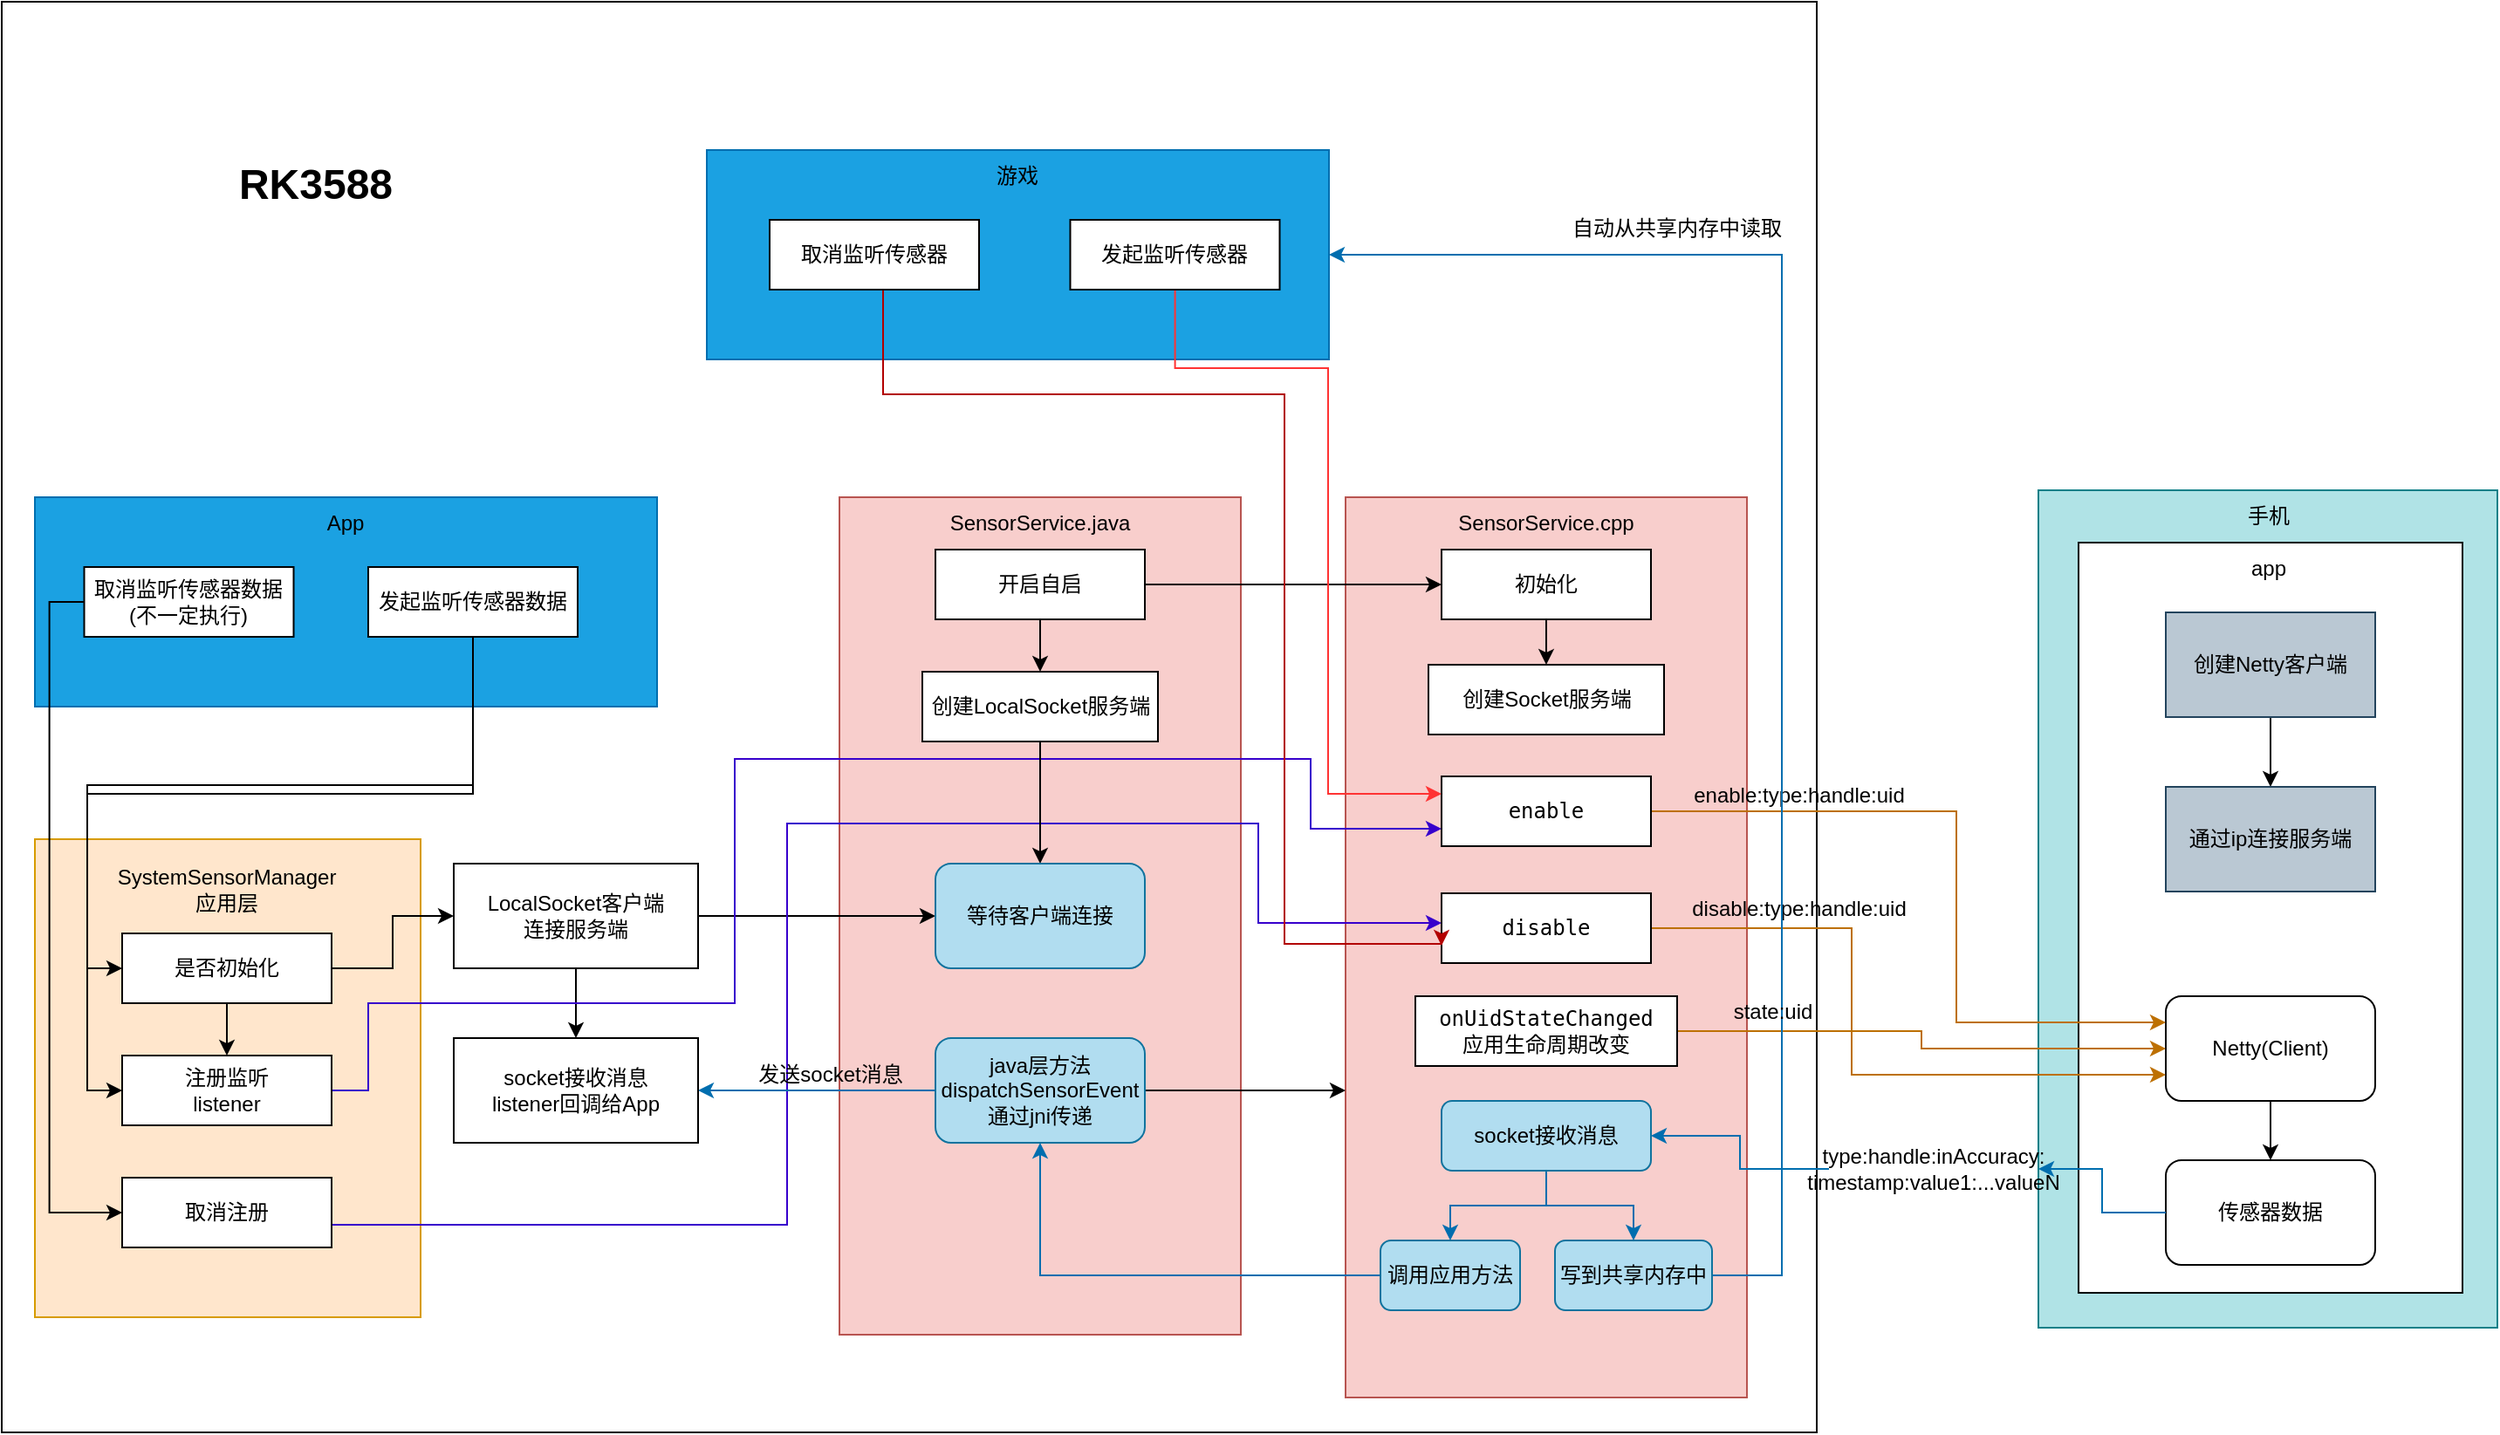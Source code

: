<mxfile version="22.0.3" type="device">
  <diagram id="prtHgNgQTEPvFCAcTncT" name="Page-1">
    <mxGraphModel dx="1500" dy="919" grid="1" gridSize="10" guides="1" tooltips="1" connect="1" arrows="1" fold="1" page="1" pageScale="1" pageWidth="827" pageHeight="1169" math="0" shadow="0">
      <root>
        <mxCell id="0" />
        <mxCell id="1" parent="0" />
        <mxCell id="QjllGqiIURhAPQtUhSAQ-25" value="" style="rounded=0;whiteSpace=wrap;html=1;" vertex="1" parent="1">
          <mxGeometry x="40" y="40" width="1040" height="820" as="geometry" />
        </mxCell>
        <mxCell id="9GJp7rCASVWhBlULkyNO-19" value="" style="rounded=0;whiteSpace=wrap;html=1;fillColor=#f8cecc;strokeColor=#b85450;" parent="1" vertex="1">
          <mxGeometry x="520" y="324" width="230" height="480" as="geometry" />
        </mxCell>
        <mxCell id="QjllGqiIURhAPQtUhSAQ-1" value="" style="rounded=0;whiteSpace=wrap;html=1;fillColor=#f8cecc;strokeColor=#b85450;" vertex="1" parent="1">
          <mxGeometry x="810" y="324" width="230" height="516" as="geometry" />
        </mxCell>
        <mxCell id="9GJp7rCASVWhBlULkyNO-2" value="" style="rounded=0;whiteSpace=wrap;html=1;fillColor=#ffe6cc;strokeColor=#d79b00;" parent="1" vertex="1">
          <mxGeometry x="59" y="520" width="221" height="274" as="geometry" />
        </mxCell>
        <mxCell id="9GJp7rCASVWhBlULkyNO-7" value="" style="edgeStyle=orthogonalEdgeStyle;rounded=0;orthogonalLoop=1;jettySize=auto;html=1;" parent="1" source="9GJp7rCASVWhBlULkyNO-3" target="9GJp7rCASVWhBlULkyNO-6" edge="1">
          <mxGeometry relative="1" as="geometry" />
        </mxCell>
        <mxCell id="9GJp7rCASVWhBlULkyNO-10" value="" style="edgeStyle=orthogonalEdgeStyle;rounded=0;orthogonalLoop=1;jettySize=auto;html=1;" parent="1" source="9GJp7rCASVWhBlULkyNO-3" target="9GJp7rCASVWhBlULkyNO-8" edge="1">
          <mxGeometry relative="1" as="geometry" />
        </mxCell>
        <mxCell id="9GJp7rCASVWhBlULkyNO-3" value="是否初始化" style="rounded=0;whiteSpace=wrap;html=1;" parent="1" vertex="1">
          <mxGeometry x="109" y="574" width="120" height="40" as="geometry" />
        </mxCell>
        <mxCell id="9GJp7rCASVWhBlULkyNO-4" value="SystemSensorManager&lt;br&gt;应用层" style="text;html=1;strokeColor=none;fillColor=none;align=center;verticalAlign=middle;whiteSpace=wrap;rounded=0;" parent="1" vertex="1">
          <mxGeometry x="139" y="534" width="60" height="30" as="geometry" />
        </mxCell>
        <mxCell id="QjllGqiIURhAPQtUhSAQ-12" value="" style="edgeStyle=orthogonalEdgeStyle;rounded=0;orthogonalLoop=1;jettySize=auto;html=1;" edge="1" parent="1" source="9GJp7rCASVWhBlULkyNO-6" target="QjllGqiIURhAPQtUhSAQ-11">
          <mxGeometry relative="1" as="geometry" />
        </mxCell>
        <mxCell id="QjllGqiIURhAPQtUhSAQ-30" style="edgeStyle=orthogonalEdgeStyle;rounded=0;orthogonalLoop=1;jettySize=auto;html=1;entryX=0;entryY=0.5;entryDx=0;entryDy=0;" edge="1" parent="1" source="9GJp7rCASVWhBlULkyNO-6" target="QjllGqiIURhAPQtUhSAQ-27">
          <mxGeometry relative="1" as="geometry" />
        </mxCell>
        <mxCell id="9GJp7rCASVWhBlULkyNO-6" value="LocalSocket客户端&lt;br&gt;连接服务端" style="rounded=0;whiteSpace=wrap;html=1;" parent="1" vertex="1">
          <mxGeometry x="299" y="534" width="140" height="60" as="geometry" />
        </mxCell>
        <mxCell id="QjllGqiIURhAPQtUhSAQ-7" style="edgeStyle=orthogonalEdgeStyle;rounded=0;orthogonalLoop=1;jettySize=auto;html=1;fillColor=#6a00ff;strokeColor=#3700CC;entryX=0;entryY=0.75;entryDx=0;entryDy=0;" edge="1" parent="1" source="9GJp7rCASVWhBlULkyNO-8" target="QjllGqiIURhAPQtUhSAQ-5">
          <mxGeometry relative="1" as="geometry">
            <mxPoint x="800" y="480" as="targetPoint" />
            <Array as="points">
              <mxPoint x="250" y="664" />
              <mxPoint x="250" y="614" />
              <mxPoint x="460" y="614" />
              <mxPoint x="460" y="474" />
              <mxPoint x="790" y="474" />
              <mxPoint x="790" y="514" />
            </Array>
          </mxGeometry>
        </mxCell>
        <mxCell id="9GJp7rCASVWhBlULkyNO-8" value="注册监听&lt;br&gt;listener" style="rounded=0;whiteSpace=wrap;html=1;" parent="1" vertex="1">
          <mxGeometry x="109" y="644" width="120" height="40" as="geometry" />
        </mxCell>
        <mxCell id="QjllGqiIURhAPQtUhSAQ-8" style="edgeStyle=orthogonalEdgeStyle;rounded=0;orthogonalLoop=1;jettySize=auto;html=1;fillColor=#6a00ff;strokeColor=#3700CC;entryX=0;entryY=0.25;entryDx=0;entryDy=0;" edge="1" parent="1">
          <mxGeometry relative="1" as="geometry">
            <mxPoint x="229" y="741" as="sourcePoint" />
            <mxPoint x="865" y="568" as="targetPoint" />
            <Array as="points">
              <mxPoint x="490" y="741" />
              <mxPoint x="490" y="511" />
              <mxPoint x="760" y="511" />
              <mxPoint x="760" y="568" />
            </Array>
          </mxGeometry>
        </mxCell>
        <mxCell id="9GJp7rCASVWhBlULkyNO-13" value="取消注册" style="rounded=0;whiteSpace=wrap;html=1;" parent="1" vertex="1">
          <mxGeometry x="109" y="714" width="120" height="40" as="geometry" />
        </mxCell>
        <mxCell id="9GJp7rCASVWhBlULkyNO-20" value="SensorService.java" style="text;html=1;strokeColor=none;fillColor=none;align=center;verticalAlign=middle;whiteSpace=wrap;rounded=0;" parent="1" vertex="1">
          <mxGeometry x="605" y="324" width="60" height="30" as="geometry" />
        </mxCell>
        <mxCell id="9GJp7rCASVWhBlULkyNO-21" value="" style="rounded=0;whiteSpace=wrap;html=1;fillColor=#1ba1e2;fontColor=#ffffff;strokeColor=#006EAF;" parent="1" vertex="1">
          <mxGeometry x="59" y="324" width="356.5" height="120" as="geometry" />
        </mxCell>
        <mxCell id="9GJp7rCASVWhBlULkyNO-22" value="App" style="text;html=1;strokeColor=none;fillColor=none;align=center;verticalAlign=middle;whiteSpace=wrap;rounded=0;" parent="1" vertex="1">
          <mxGeometry x="207.25" y="324" width="60" height="30" as="geometry" />
        </mxCell>
        <mxCell id="9GJp7rCASVWhBlULkyNO-25" style="edgeStyle=orthogonalEdgeStyle;rounded=0;orthogonalLoop=1;jettySize=auto;html=1;entryX=0;entryY=0.5;entryDx=0;entryDy=0;exitX=0.5;exitY=1;exitDx=0;exitDy=0;" parent="1" source="9GJp7rCASVWhBlULkyNO-23" target="9GJp7rCASVWhBlULkyNO-3" edge="1">
          <mxGeometry relative="1" as="geometry" />
        </mxCell>
        <mxCell id="9GJp7rCASVWhBlULkyNO-27" style="edgeStyle=orthogonalEdgeStyle;rounded=0;orthogonalLoop=1;jettySize=auto;html=1;exitX=0.5;exitY=1;exitDx=0;exitDy=0;entryX=0;entryY=0.5;entryDx=0;entryDy=0;" parent="1" source="9GJp7rCASVWhBlULkyNO-23" target="9GJp7rCASVWhBlULkyNO-8" edge="1">
          <mxGeometry relative="1" as="geometry">
            <Array as="points">
              <mxPoint x="310" y="494" />
              <mxPoint x="89" y="494" />
              <mxPoint x="89" y="664" />
            </Array>
          </mxGeometry>
        </mxCell>
        <mxCell id="9GJp7rCASVWhBlULkyNO-23" value="发起监听传感器数据" style="rounded=0;whiteSpace=wrap;html=1;" parent="1" vertex="1">
          <mxGeometry x="250" y="364" width="120" height="40" as="geometry" />
        </mxCell>
        <mxCell id="9GJp7rCASVWhBlULkyNO-26" style="edgeStyle=orthogonalEdgeStyle;rounded=0;orthogonalLoop=1;jettySize=auto;html=1;entryX=0;entryY=0.5;entryDx=0;entryDy=0;exitX=0;exitY=0.5;exitDx=0;exitDy=0;" parent="1" source="9GJp7rCASVWhBlULkyNO-24" target="9GJp7rCASVWhBlULkyNO-13" edge="1">
          <mxGeometry relative="1" as="geometry" />
        </mxCell>
        <mxCell id="9GJp7rCASVWhBlULkyNO-24" value="取消监听传感器数据(不一定执行)" style="rounded=0;whiteSpace=wrap;html=1;" parent="1" vertex="1">
          <mxGeometry x="87.25" y="364" width="120" height="40" as="geometry" />
        </mxCell>
        <mxCell id="9GJp7rCASVWhBlULkyNO-28" value="" style="rounded=0;whiteSpace=wrap;html=1;fillColor=#b0e3e6;strokeColor=#0e8088;" parent="1" vertex="1">
          <mxGeometry x="1207" y="320" width="263" height="480" as="geometry" />
        </mxCell>
        <mxCell id="9GJp7rCASVWhBlULkyNO-29" value="手机" style="text;html=1;strokeColor=none;fillColor=none;align=center;verticalAlign=middle;whiteSpace=wrap;rounded=0;" parent="1" vertex="1">
          <mxGeometry x="1308.5" y="320" width="60" height="30" as="geometry" />
        </mxCell>
        <mxCell id="9GJp7rCASVWhBlULkyNO-30" value="" style="rounded=0;whiteSpace=wrap;html=1;" parent="1" vertex="1">
          <mxGeometry x="1230" y="350" width="220" height="430" as="geometry" />
        </mxCell>
        <mxCell id="9GJp7rCASVWhBlULkyNO-31" value="app" style="text;html=1;strokeColor=none;fillColor=none;align=center;verticalAlign=middle;whiteSpace=wrap;rounded=0;" parent="1" vertex="1">
          <mxGeometry x="1309" y="350" width="60" height="30" as="geometry" />
        </mxCell>
        <mxCell id="9GJp7rCASVWhBlULkyNO-34" value="" style="edgeStyle=orthogonalEdgeStyle;rounded=0;orthogonalLoop=1;jettySize=auto;html=1;" parent="1" source="9GJp7rCASVWhBlULkyNO-32" target="9GJp7rCASVWhBlULkyNO-33" edge="1">
          <mxGeometry relative="1" as="geometry" />
        </mxCell>
        <mxCell id="9GJp7rCASVWhBlULkyNO-32" value="开启自启" style="rounded=0;whiteSpace=wrap;html=1;" parent="1" vertex="1">
          <mxGeometry x="575" y="354" width="120" height="40" as="geometry" />
        </mxCell>
        <mxCell id="QjllGqiIURhAPQtUhSAQ-29" value="" style="edgeStyle=orthogonalEdgeStyle;rounded=0;orthogonalLoop=1;jettySize=auto;html=1;" edge="1" parent="1" source="9GJp7rCASVWhBlULkyNO-33" target="QjllGqiIURhAPQtUhSAQ-27">
          <mxGeometry relative="1" as="geometry" />
        </mxCell>
        <mxCell id="9GJp7rCASVWhBlULkyNO-33" value="创建LocalSocket服务端" style="rounded=0;whiteSpace=wrap;html=1;" parent="1" vertex="1">
          <mxGeometry x="567.5" y="424" width="135" height="40" as="geometry" />
        </mxCell>
        <mxCell id="QjllGqiIURhAPQtUhSAQ-4" style="edgeStyle=orthogonalEdgeStyle;rounded=0;orthogonalLoop=1;jettySize=auto;html=1;entryX=0;entryY=0.5;entryDx=0;entryDy=0;" edge="1" parent="1" source="9GJp7rCASVWhBlULkyNO-32" target="QjllGqiIURhAPQtUhSAQ-3">
          <mxGeometry relative="1" as="geometry" />
        </mxCell>
        <mxCell id="QjllGqiIURhAPQtUhSAQ-35" value="" style="edgeStyle=orthogonalEdgeStyle;rounded=0;orthogonalLoop=1;jettySize=auto;html=1;" edge="1" parent="1" source="9GJp7rCASVWhBlULkyNO-37" target="QjllGqiIURhAPQtUhSAQ-1">
          <mxGeometry relative="1" as="geometry">
            <Array as="points">
              <mxPoint x="770" y="664" />
              <mxPoint x="770" y="664" />
            </Array>
          </mxGeometry>
        </mxCell>
        <mxCell id="QjllGqiIURhAPQtUhSAQ-47" style="edgeStyle=orthogonalEdgeStyle;rounded=0;orthogonalLoop=1;jettySize=auto;html=1;fillColor=#1ba1e2;strokeColor=#006EAF;" edge="1" parent="1" source="9GJp7rCASVWhBlULkyNO-37" target="QjllGqiIURhAPQtUhSAQ-11">
          <mxGeometry relative="1" as="geometry" />
        </mxCell>
        <mxCell id="9GJp7rCASVWhBlULkyNO-37" value="java层方法dispatchSensorEvent通过jni传递" style="rounded=1;whiteSpace=wrap;html=1;fillColor=#b1ddf0;strokeColor=#10739e;" parent="1" vertex="1">
          <mxGeometry x="575" y="634" width="120" height="60" as="geometry" />
        </mxCell>
        <mxCell id="9GJp7rCASVWhBlULkyNO-43" value="" style="edgeStyle=orthogonalEdgeStyle;rounded=0;orthogonalLoop=1;jettySize=auto;html=1;" parent="1" source="9GJp7rCASVWhBlULkyNO-41" target="9GJp7rCASVWhBlULkyNO-42" edge="1">
          <mxGeometry relative="1" as="geometry" />
        </mxCell>
        <mxCell id="9GJp7rCASVWhBlULkyNO-41" value="创建Netty客户端" style="rounded=0;whiteSpace=wrap;html=1;fillColor=#bac8d3;strokeColor=#23445d;" parent="1" vertex="1">
          <mxGeometry x="1280" y="390" width="120" height="60" as="geometry" />
        </mxCell>
        <mxCell id="9GJp7rCASVWhBlULkyNO-42" value="通过ip连接服务端" style="rounded=0;whiteSpace=wrap;html=1;fillColor=#bac8d3;strokeColor=#23445d;" parent="1" vertex="1">
          <mxGeometry x="1280" y="490" width="120" height="60" as="geometry" />
        </mxCell>
        <mxCell id="9GJp7rCASVWhBlULkyNO-56" value="&lt;h2&gt;&lt;font style=&quot;font-size: 24px;&quot;&gt;RK3588&lt;/font&gt;&lt;/h2&gt;" style="text;html=1;strokeColor=none;fillColor=none;align=center;verticalAlign=middle;whiteSpace=wrap;rounded=0;" parent="1" vertex="1">
          <mxGeometry x="130" y="90" width="180" height="110" as="geometry" />
        </mxCell>
        <mxCell id="QjllGqiIURhAPQtUhSAQ-38" value="" style="edgeStyle=orthogonalEdgeStyle;rounded=0;orthogonalLoop=1;jettySize=auto;html=1;" edge="1" parent="1" source="9GJp7rCASVWhBlULkyNO-57" target="QjllGqiIURhAPQtUhSAQ-37">
          <mxGeometry relative="1" as="geometry" />
        </mxCell>
        <mxCell id="9GJp7rCASVWhBlULkyNO-57" value="Netty(Client)" style="rounded=1;whiteSpace=wrap;html=1;" parent="1" vertex="1">
          <mxGeometry x="1280" y="610" width="120" height="60" as="geometry" />
        </mxCell>
        <mxCell id="9GJp7rCASVWhBlULkyNO-58" value="enable:type:handle:uid" style="text;html=1;strokeColor=none;fillColor=none;align=center;verticalAlign=middle;whiteSpace=wrap;rounded=0;" parent="1" vertex="1">
          <mxGeometry x="1010" y="480" width="120" height="30" as="geometry" />
        </mxCell>
        <mxCell id="9GJp7rCASVWhBlULkyNO-59" value="disable:type:handle:uid" style="text;html=1;strokeColor=none;fillColor=none;align=center;verticalAlign=middle;whiteSpace=wrap;rounded=0;" parent="1" vertex="1">
          <mxGeometry x="1010" y="545" width="120" height="30" as="geometry" />
        </mxCell>
        <mxCell id="QjllGqiIURhAPQtUhSAQ-2" value="SensorService.cpp" style="text;html=1;strokeColor=none;fillColor=none;align=center;verticalAlign=middle;whiteSpace=wrap;rounded=0;" vertex="1" parent="1">
          <mxGeometry x="895" y="324" width="60" height="30" as="geometry" />
        </mxCell>
        <mxCell id="QjllGqiIURhAPQtUhSAQ-23" value="" style="edgeStyle=orthogonalEdgeStyle;rounded=0;orthogonalLoop=1;jettySize=auto;html=1;" edge="1" parent="1" source="QjllGqiIURhAPQtUhSAQ-3" target="QjllGqiIURhAPQtUhSAQ-22">
          <mxGeometry relative="1" as="geometry" />
        </mxCell>
        <mxCell id="QjllGqiIURhAPQtUhSAQ-3" value="初始化" style="rounded=0;whiteSpace=wrap;html=1;" vertex="1" parent="1">
          <mxGeometry x="865" y="354" width="120" height="40" as="geometry" />
        </mxCell>
        <mxCell id="QjllGqiIURhAPQtUhSAQ-26" style="edgeStyle=orthogonalEdgeStyle;rounded=0;orthogonalLoop=1;jettySize=auto;html=1;entryX=0;entryY=0.25;entryDx=0;entryDy=0;fillColor=#f0a30a;strokeColor=#BD7000;" edge="1" parent="1" source="QjllGqiIURhAPQtUhSAQ-5" target="9GJp7rCASVWhBlULkyNO-57">
          <mxGeometry relative="1" as="geometry">
            <Array as="points">
              <mxPoint x="1160" y="504" />
              <mxPoint x="1160" y="625" />
            </Array>
          </mxGeometry>
        </mxCell>
        <mxCell id="QjllGqiIURhAPQtUhSAQ-5" value="&lt;div style=&quot;font-family: &amp;quot;JetBrains Mono&amp;quot;, monospace;&quot;&gt;&lt;span style=&quot;background-color: rgb(255, 255, 255);&quot;&gt;&lt;font style=&quot;font-size: 12px;&quot;&gt;enable&lt;/font&gt;&lt;/span&gt;&lt;/div&gt;" style="rounded=0;whiteSpace=wrap;html=1;" vertex="1" parent="1">
          <mxGeometry x="865" y="484" width="120" height="40" as="geometry" />
        </mxCell>
        <mxCell id="QjllGqiIURhAPQtUhSAQ-36" style="edgeStyle=orthogonalEdgeStyle;rounded=0;orthogonalLoop=1;jettySize=auto;html=1;entryX=0;entryY=0.75;entryDx=0;entryDy=0;fillColor=#f0a30a;strokeColor=#BD7000;" edge="1" parent="1" source="QjllGqiIURhAPQtUhSAQ-6" target="9GJp7rCASVWhBlULkyNO-57">
          <mxGeometry relative="1" as="geometry">
            <Array as="points">
              <mxPoint x="1100" y="571" />
              <mxPoint x="1100" y="655" />
            </Array>
          </mxGeometry>
        </mxCell>
        <mxCell id="QjllGqiIURhAPQtUhSAQ-6" value="&lt;div style=&quot;font-family: &amp;quot;JetBrains Mono&amp;quot;, monospace;&quot;&gt;&lt;span style=&quot;background-color: rgb(255, 255, 255);&quot;&gt;&lt;font style=&quot;font-size: 12px;&quot;&gt;disable&lt;/font&gt;&lt;/span&gt;&lt;/div&gt;" style="rounded=0;whiteSpace=wrap;html=1;" vertex="1" parent="1">
          <mxGeometry x="865" y="551" width="120" height="40" as="geometry" />
        </mxCell>
        <mxCell id="QjllGqiIURhAPQtUhSAQ-49" style="edgeStyle=orthogonalEdgeStyle;rounded=0;orthogonalLoop=1;jettySize=auto;html=1;fillColor=#f0a30a;strokeColor=#BD7000;" edge="1" parent="1" source="QjllGqiIURhAPQtUhSAQ-9" target="9GJp7rCASVWhBlULkyNO-57">
          <mxGeometry relative="1" as="geometry" />
        </mxCell>
        <mxCell id="QjllGqiIURhAPQtUhSAQ-9" value="&lt;div style=&quot;font-family: &amp;quot;JetBrains Mono&amp;quot;, monospace;&quot;&gt;&lt;div style=&quot;&quot;&gt;&lt;font style=&quot;font-size: 12px;&quot;&gt;&lt;span style=&quot;background-color: rgb(255, 255, 255);&quot;&gt;&lt;font style=&quot;&quot;&gt;onUidStateChanged&lt;/font&gt;&lt;/span&gt;&lt;/font&gt;&lt;/div&gt;&lt;div style=&quot;&quot;&gt;&lt;font style=&quot;font-size: 12px;&quot;&gt;&lt;span style=&quot;background-color: rgb(255, 255, 255);&quot;&gt;应用生命周期改变&lt;/span&gt;&lt;/font&gt;&lt;/div&gt;&lt;/div&gt;" style="rounded=0;whiteSpace=wrap;html=1;" vertex="1" parent="1">
          <mxGeometry x="850" y="610" width="150" height="40" as="geometry" />
        </mxCell>
        <mxCell id="QjllGqiIURhAPQtUhSAQ-11" value="socket接收消息&lt;br&gt;listener回调给App" style="rounded=0;whiteSpace=wrap;html=1;" vertex="1" parent="1">
          <mxGeometry x="299" y="634" width="140" height="60" as="geometry" />
        </mxCell>
        <mxCell id="QjllGqiIURhAPQtUhSAQ-16" value="" style="rounded=0;whiteSpace=wrap;html=1;fillColor=#1ba1e2;fontColor=#ffffff;strokeColor=#006EAF;" vertex="1" parent="1">
          <mxGeometry x="444" y="125" width="356.5" height="120" as="geometry" />
        </mxCell>
        <mxCell id="QjllGqiIURhAPQtUhSAQ-17" value="游戏" style="text;html=1;strokeColor=none;fillColor=none;align=center;verticalAlign=middle;whiteSpace=wrap;rounded=0;" vertex="1" parent="1">
          <mxGeometry x="592.25" y="125" width="60" height="30" as="geometry" />
        </mxCell>
        <mxCell id="QjllGqiIURhAPQtUhSAQ-20" style="edgeStyle=orthogonalEdgeStyle;rounded=0;orthogonalLoop=1;jettySize=auto;html=1;fillColor=#f8cecc;strokeColor=#FF3333;entryX=0;entryY=0.25;entryDx=0;entryDy=0;" edge="1" parent="1" source="QjllGqiIURhAPQtUhSAQ-18" target="QjllGqiIURhAPQtUhSAQ-5">
          <mxGeometry relative="1" as="geometry">
            <mxPoint x="860" y="290" as="targetPoint" />
            <Array as="points">
              <mxPoint x="712" y="250" />
              <mxPoint x="800" y="250" />
              <mxPoint x="800" y="494" />
            </Array>
          </mxGeometry>
        </mxCell>
        <mxCell id="QjllGqiIURhAPQtUhSAQ-18" value="发起监听传感器" style="rounded=0;whiteSpace=wrap;html=1;" vertex="1" parent="1">
          <mxGeometry x="652.25" y="165" width="120" height="40" as="geometry" />
        </mxCell>
        <mxCell id="QjllGqiIURhAPQtUhSAQ-21" style="edgeStyle=orthogonalEdgeStyle;rounded=0;orthogonalLoop=1;jettySize=auto;html=1;fillColor=#e51400;strokeColor=#B20000;exitX=0.5;exitY=1;exitDx=0;exitDy=0;entryX=0;entryY=0.75;entryDx=0;entryDy=0;" edge="1" parent="1" target="QjllGqiIURhAPQtUhSAQ-6">
          <mxGeometry relative="1" as="geometry">
            <mxPoint x="545" y="205" as="sourcePoint" />
            <mxPoint x="865" y="539" as="targetPoint" />
            <Array as="points">
              <mxPoint x="545" y="265" />
              <mxPoint x="775" y="265" />
              <mxPoint x="775" y="580" />
            </Array>
          </mxGeometry>
        </mxCell>
        <mxCell id="QjllGqiIURhAPQtUhSAQ-19" value="取消监听传感器" style="rounded=0;whiteSpace=wrap;html=1;" vertex="1" parent="1">
          <mxGeometry x="480" y="165" width="120" height="40" as="geometry" />
        </mxCell>
        <mxCell id="QjllGqiIURhAPQtUhSAQ-22" value="创建Socket服务端" style="rounded=0;whiteSpace=wrap;html=1;" vertex="1" parent="1">
          <mxGeometry x="857.5" y="420" width="135" height="40" as="geometry" />
        </mxCell>
        <mxCell id="QjllGqiIURhAPQtUhSAQ-42" style="edgeStyle=orthogonalEdgeStyle;rounded=0;orthogonalLoop=1;jettySize=auto;html=1;fillColor=#1ba1e2;strokeColor=#006EAF;" edge="1" parent="1" source="QjllGqiIURhAPQtUhSAQ-24" target="QjllGqiIURhAPQtUhSAQ-41">
          <mxGeometry relative="1" as="geometry" />
        </mxCell>
        <mxCell id="QjllGqiIURhAPQtUhSAQ-43" style="edgeStyle=orthogonalEdgeStyle;rounded=0;orthogonalLoop=1;jettySize=auto;html=1;entryX=0.5;entryY=0;entryDx=0;entryDy=0;fillColor=#1ba1e2;strokeColor=#006EAF;" edge="1" parent="1" source="QjllGqiIURhAPQtUhSAQ-24" target="QjllGqiIURhAPQtUhSAQ-31">
          <mxGeometry relative="1" as="geometry" />
        </mxCell>
        <mxCell id="QjllGqiIURhAPQtUhSAQ-24" value="socket接收消息" style="rounded=1;whiteSpace=wrap;html=1;fillColor=#b1ddf0;strokeColor=#10739e;" vertex="1" parent="1">
          <mxGeometry x="865" y="670" width="120" height="40" as="geometry" />
        </mxCell>
        <mxCell id="QjllGqiIURhAPQtUhSAQ-27" value="等待客户端连接" style="rounded=1;whiteSpace=wrap;html=1;fillColor=#b1ddf0;strokeColor=#10739e;" vertex="1" parent="1">
          <mxGeometry x="575" y="534" width="120" height="60" as="geometry" />
        </mxCell>
        <mxCell id="QjllGqiIURhAPQtUhSAQ-44" style="edgeStyle=orthogonalEdgeStyle;rounded=0;orthogonalLoop=1;jettySize=auto;html=1;entryX=0.5;entryY=1;entryDx=0;entryDy=0;fillColor=#1ba1e2;strokeColor=#006EAF;" edge="1" parent="1" source="QjllGqiIURhAPQtUhSAQ-31" target="9GJp7rCASVWhBlULkyNO-37">
          <mxGeometry relative="1" as="geometry" />
        </mxCell>
        <mxCell id="QjllGqiIURhAPQtUhSAQ-31" value="调用应用方法" style="rounded=1;whiteSpace=wrap;html=1;fillColor=#b1ddf0;strokeColor=#10739e;" vertex="1" parent="1">
          <mxGeometry x="830" y="750" width="80" height="40" as="geometry" />
        </mxCell>
        <mxCell id="QjllGqiIURhAPQtUhSAQ-39" style="edgeStyle=orthogonalEdgeStyle;rounded=0;orthogonalLoop=1;jettySize=auto;html=1;entryX=1;entryY=0.5;entryDx=0;entryDy=0;fillColor=#1ba1e2;strokeColor=#006EAF;" edge="1" parent="1" source="9GJp7rCASVWhBlULkyNO-60" target="QjllGqiIURhAPQtUhSAQ-24">
          <mxGeometry relative="1" as="geometry" />
        </mxCell>
        <mxCell id="QjllGqiIURhAPQtUhSAQ-37" value="传感器数据" style="rounded=1;whiteSpace=wrap;html=1;" vertex="1" parent="1">
          <mxGeometry x="1280" y="704" width="120" height="60" as="geometry" />
        </mxCell>
        <mxCell id="QjllGqiIURhAPQtUhSAQ-40" value="" style="edgeStyle=orthogonalEdgeStyle;rounded=0;orthogonalLoop=1;jettySize=auto;html=1;entryX=1;entryY=0.5;entryDx=0;entryDy=0;fillColor=#1ba1e2;strokeColor=#006EAF;" edge="1" parent="1" source="QjllGqiIURhAPQtUhSAQ-37" target="9GJp7rCASVWhBlULkyNO-60">
          <mxGeometry relative="1" as="geometry">
            <mxPoint x="1280" y="734" as="sourcePoint" />
            <mxPoint x="985" y="690" as="targetPoint" />
          </mxGeometry>
        </mxCell>
        <mxCell id="9GJp7rCASVWhBlULkyNO-60" value="type:handle:inAccuracy:&lt;br&gt;&lt;span style=&quot;background-color: initial;&quot;&gt;timestamp:value1:...valueN&lt;/span&gt;" style="text;html=1;strokeColor=none;fillColor=none;align=center;verticalAlign=middle;whiteSpace=wrap;rounded=0;" parent="1" vertex="1">
          <mxGeometry x="1087" y="694" width="120" height="30" as="geometry" />
        </mxCell>
        <mxCell id="QjllGqiIURhAPQtUhSAQ-45" style="edgeStyle=orthogonalEdgeStyle;rounded=0;orthogonalLoop=1;jettySize=auto;html=1;entryX=1;entryY=0.5;entryDx=0;entryDy=0;fillColor=#1ba1e2;strokeColor=#006EAF;" edge="1" parent="1" source="QjllGqiIURhAPQtUhSAQ-41" target="QjllGqiIURhAPQtUhSAQ-16">
          <mxGeometry relative="1" as="geometry">
            <Array as="points">
              <mxPoint x="1060" y="770" />
              <mxPoint x="1060" y="185" />
            </Array>
          </mxGeometry>
        </mxCell>
        <mxCell id="QjllGqiIURhAPQtUhSAQ-41" value="写到共享内存中" style="rounded=1;whiteSpace=wrap;html=1;fillColor=#b1ddf0;strokeColor=#10739e;" vertex="1" parent="1">
          <mxGeometry x="930" y="750" width="90" height="40" as="geometry" />
        </mxCell>
        <mxCell id="QjllGqiIURhAPQtUhSAQ-46" value="自动从共享内存中读取" style="text;html=1;strokeColor=none;fillColor=none;align=center;verticalAlign=middle;whiteSpace=wrap;rounded=0;" vertex="1" parent="1">
          <mxGeometry x="930" y="155" width="140" height="30" as="geometry" />
        </mxCell>
        <mxCell id="QjllGqiIURhAPQtUhSAQ-48" value="发送socket消息" style="text;html=1;strokeColor=none;fillColor=none;align=center;verticalAlign=middle;whiteSpace=wrap;rounded=0;" vertex="1" parent="1">
          <mxGeometry x="455" y="640" width="120" height="30" as="geometry" />
        </mxCell>
        <mxCell id="QjllGqiIURhAPQtUhSAQ-50" value="state:uid" style="text;html=1;strokeColor=none;fillColor=none;align=center;verticalAlign=middle;whiteSpace=wrap;rounded=0;" vertex="1" parent="1">
          <mxGeometry x="1020" y="604" width="70" height="30" as="geometry" />
        </mxCell>
      </root>
    </mxGraphModel>
  </diagram>
</mxfile>
